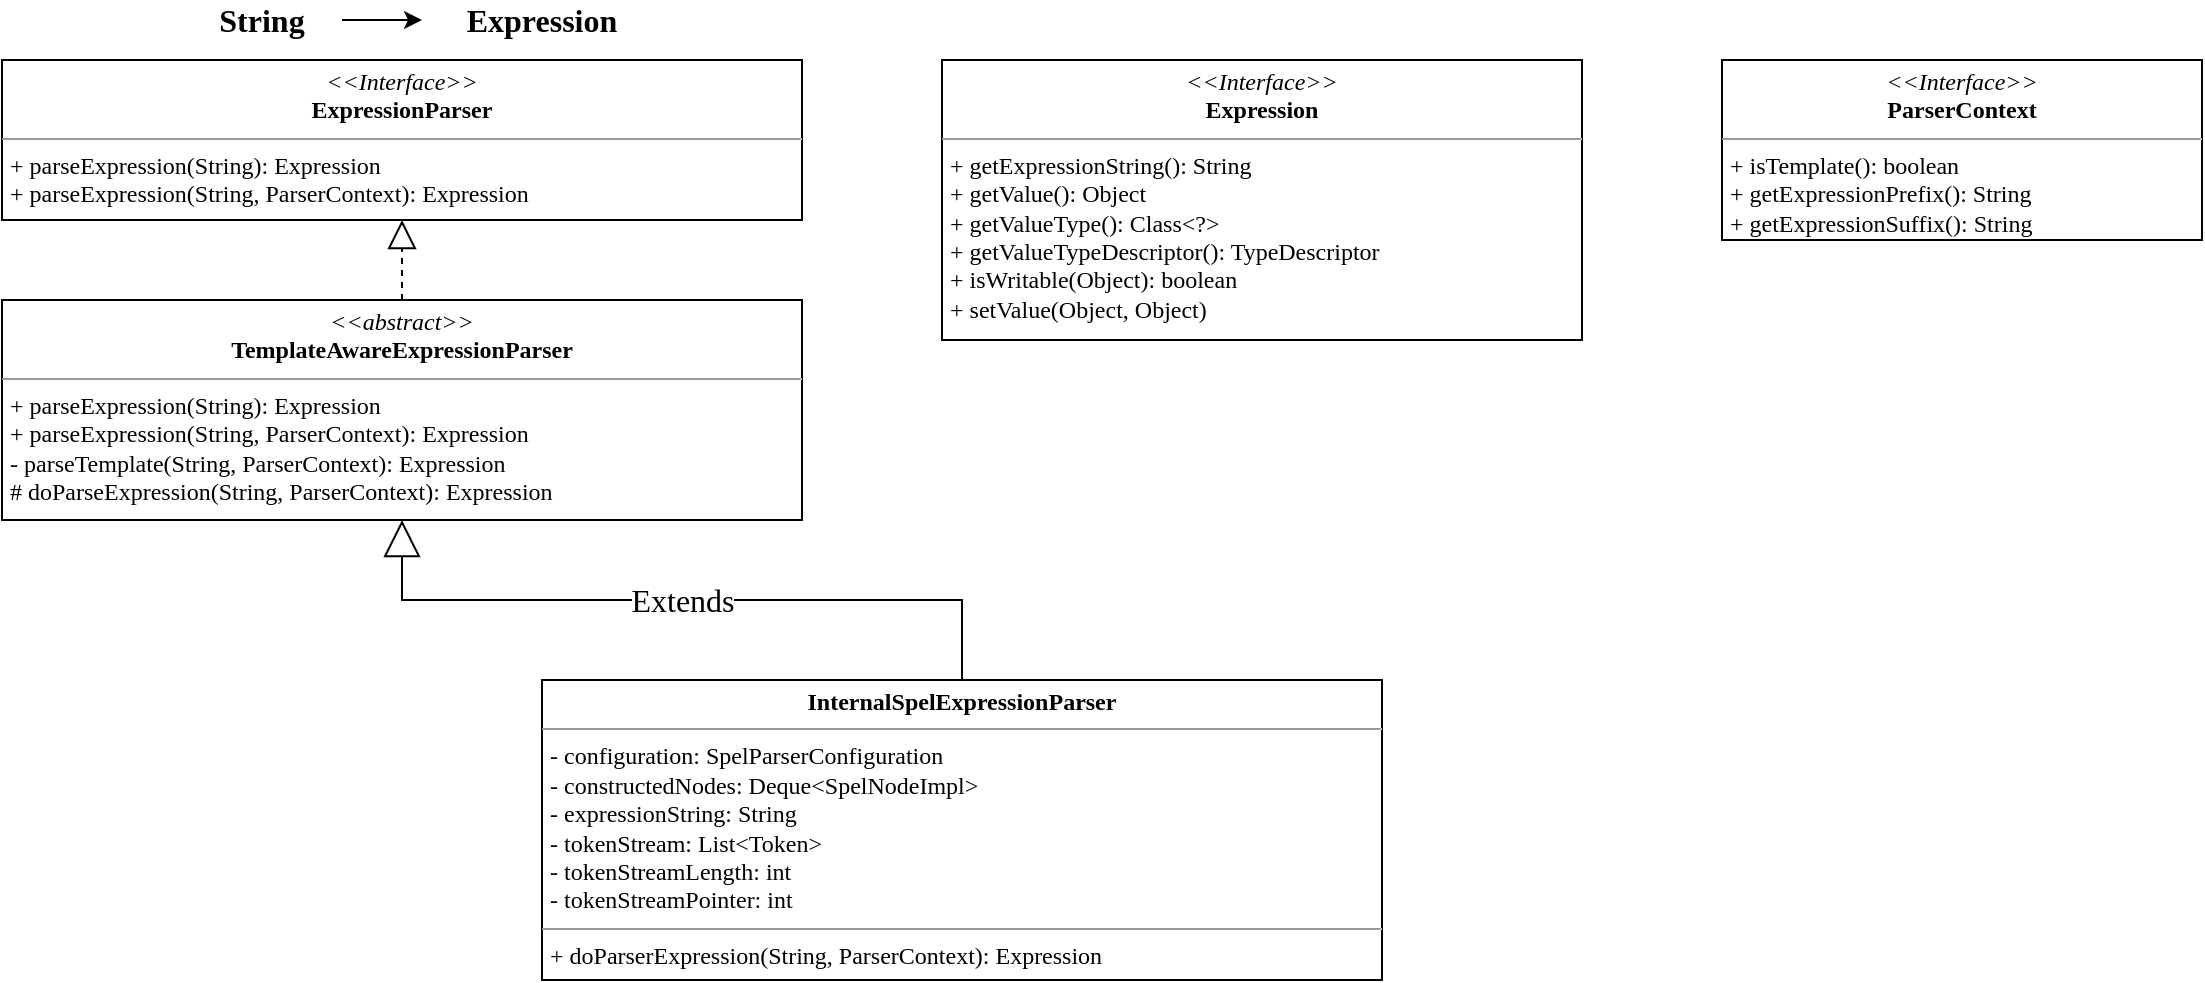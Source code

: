 <mxfile version="16.4.3" type="github">
  <diagram id="C5RBs43oDa-KdzZeNtuy" name="Page-1">
    <mxGraphModel dx="1422" dy="752" grid="1" gridSize="10" guides="1" tooltips="1" connect="1" arrows="1" fold="1" page="1" pageScale="1" pageWidth="827" pageHeight="1169" math="0" shadow="0">
      <root>
        <mxCell id="WIyWlLk6GJQsqaUBKTNV-0" />
        <mxCell id="WIyWlLk6GJQsqaUBKTNV-1" parent="WIyWlLk6GJQsqaUBKTNV-0" />
        <mxCell id="rvsYYLUl151u58Pg1d56-0" value="&lt;p style=&quot;margin: 0px ; margin-top: 4px ; text-align: center&quot;&gt;&lt;i&gt;&amp;lt;&amp;lt;Interface&amp;gt;&amp;gt;&lt;/i&gt;&lt;br&gt;&lt;b&gt;ExpressionParser&lt;/b&gt;&lt;br&gt;&lt;/p&gt;&lt;hr size=&quot;1&quot;&gt;&lt;p style=&quot;margin: 0px ; margin-left: 4px&quot;&gt;+ parseExpression(String): Expression&lt;/p&gt;&lt;p style=&quot;margin: 0px ; margin-left: 4px&quot;&gt;+ parseExpression(String, ParserContext): Expression&lt;/p&gt;" style="verticalAlign=top;align=left;overflow=fill;fontSize=12;fontFamily=Lucida Console;html=1;" vertex="1" parent="WIyWlLk6GJQsqaUBKTNV-1">
          <mxGeometry x="70" y="60" width="400" height="80" as="geometry" />
        </mxCell>
        <mxCell id="rvsYYLUl151u58Pg1d56-2" value="&lt;p style=&quot;margin: 0px ; margin-top: 4px ; text-align: center&quot;&gt;&lt;i&gt;&amp;lt;&amp;lt;Interface&amp;gt;&amp;gt;&lt;/i&gt;&lt;br&gt;&lt;b&gt;Expression&lt;/b&gt;&lt;br&gt;&lt;/p&gt;&lt;hr size=&quot;1&quot;&gt;&lt;p style=&quot;margin: 0px ; margin-left: 4px&quot;&gt;+ getExpressionString(): String&lt;/p&gt;&lt;p style=&quot;margin: 0px ; margin-left: 4px&quot;&gt;+ getValue(): Object&lt;/p&gt;&lt;p style=&quot;margin: 0px ; margin-left: 4px&quot;&gt;+ getValueType(): Class&amp;lt;?&amp;gt;&lt;/p&gt;&lt;p style=&quot;margin: 0px ; margin-left: 4px&quot;&gt;+ getValueTypeDescriptor(): TypeDescriptor&lt;/p&gt;&lt;p style=&quot;margin: 0px ; margin-left: 4px&quot;&gt;+ isWritable(Object): boolean&lt;/p&gt;&lt;p style=&quot;margin: 0px ; margin-left: 4px&quot;&gt;+ setValue(Object, Object)&lt;/p&gt;" style="verticalAlign=top;align=left;overflow=fill;fontSize=12;fontFamily=Lucida Console;html=1;" vertex="1" parent="WIyWlLk6GJQsqaUBKTNV-1">
          <mxGeometry x="540" y="60" width="320" height="140" as="geometry" />
        </mxCell>
        <mxCell id="rvsYYLUl151u58Pg1d56-5" value="" style="edgeStyle=orthogonalEdgeStyle;rounded=0;orthogonalLoop=1;jettySize=auto;html=1;fontFamily=Lucida Console;fontSize=16;fontStyle=1" edge="1" parent="WIyWlLk6GJQsqaUBKTNV-1" source="rvsYYLUl151u58Pg1d56-3" target="rvsYYLUl151u58Pg1d56-4">
          <mxGeometry relative="1" as="geometry" />
        </mxCell>
        <mxCell id="rvsYYLUl151u58Pg1d56-3" value="String" style="text;html=1;strokeColor=none;fillColor=none;align=center;verticalAlign=middle;whiteSpace=wrap;rounded=0;fontFamily=Lucida Console;fontSize=16;fontStyle=1" vertex="1" parent="WIyWlLk6GJQsqaUBKTNV-1">
          <mxGeometry x="160" y="30" width="80" height="20" as="geometry" />
        </mxCell>
        <mxCell id="rvsYYLUl151u58Pg1d56-4" value="Expression" style="text;html=1;strokeColor=none;fillColor=none;align=center;verticalAlign=middle;whiteSpace=wrap;rounded=0;fontFamily=Lucida Console;fontSize=16;fontStyle=1" vertex="1" parent="WIyWlLk6GJQsqaUBKTNV-1">
          <mxGeometry x="280" y="30" width="120" height="20" as="geometry" />
        </mxCell>
        <mxCell id="rvsYYLUl151u58Pg1d56-6" value="&lt;p style=&quot;margin: 0px ; margin-top: 4px ; text-align: center&quot;&gt;&lt;i&gt;&amp;lt;&amp;lt;Interface&amp;gt;&amp;gt;&lt;/i&gt;&lt;br&gt;&lt;b&gt;ParserContext&lt;/b&gt;&lt;br&gt;&lt;/p&gt;&lt;hr size=&quot;1&quot;&gt;&lt;p style=&quot;margin: 0px ; margin-left: 4px&quot;&gt;+ isTemplate(): boolean&lt;/p&gt;&lt;p style=&quot;margin: 0px ; margin-left: 4px&quot;&gt;+ getExpressionPrefix(): String&lt;/p&gt;&lt;p style=&quot;margin: 0px ; margin-left: 4px&quot;&gt;+ getExpressionSuffix(): String&lt;br&gt;&lt;/p&gt;" style="verticalAlign=top;align=left;overflow=fill;fontSize=12;fontFamily=Lucida Console;html=1;" vertex="1" parent="WIyWlLk6GJQsqaUBKTNV-1">
          <mxGeometry x="930" y="60" width="240" height="90" as="geometry" />
        </mxCell>
        <mxCell id="rvsYYLUl151u58Pg1d56-7" value="&lt;p style=&quot;margin: 0px ; margin-top: 4px ; text-align: center&quot;&gt;&lt;i&gt;&amp;lt;&amp;lt;abstract&amp;gt;&amp;gt;&lt;/i&gt;&lt;br&gt;&lt;b&gt;TemplateAwareExpressionParser&lt;/b&gt;&lt;/p&gt;&lt;hr size=&quot;1&quot;&gt;&lt;p style=&quot;margin: 0px ; margin-left: 4px&quot;&gt;+ parseExpression(String): Expression&lt;/p&gt;&lt;p style=&quot;margin: 0px ; margin-left: 4px&quot;&gt;+ parseExpression(String, ParserContext): Expression&lt;/p&gt;&lt;p style=&quot;margin: 0px ; margin-left: 4px&quot;&gt;- parseTemplate(String, ParserContext): Expression&lt;/p&gt;&lt;p style=&quot;margin: 0px ; margin-left: 4px&quot;&gt;# doParseExpression(String, ParserContext): Expression&lt;br&gt;&lt;/p&gt;" style="verticalAlign=top;align=left;overflow=fill;fontSize=12;fontFamily=Lucida Console;html=1;" vertex="1" parent="WIyWlLk6GJQsqaUBKTNV-1">
          <mxGeometry x="70" y="180" width="400" height="110" as="geometry" />
        </mxCell>
        <mxCell id="rvsYYLUl151u58Pg1d56-8" value="" style="endArrow=block;dashed=1;endFill=0;endSize=12;html=1;rounded=0;fontFamily=Lucida Console;fontSize=16;entryX=0.5;entryY=1;entryDx=0;entryDy=0;" edge="1" parent="WIyWlLk6GJQsqaUBKTNV-1" source="rvsYYLUl151u58Pg1d56-7" target="rvsYYLUl151u58Pg1d56-0">
          <mxGeometry width="160" relative="1" as="geometry">
            <mxPoint x="220" y="480" as="sourcePoint" />
            <mxPoint x="380" y="480" as="targetPoint" />
          </mxGeometry>
        </mxCell>
        <mxCell id="rvsYYLUl151u58Pg1d56-13" value="&lt;p style=&quot;margin: 0px ; margin-top: 4px ; text-align: center&quot;&gt;&lt;b&gt;InternalSpelExpressionParser&lt;/b&gt;&lt;/p&gt;&lt;hr size=&quot;1&quot;&gt;&lt;p style=&quot;margin: 0px ; margin-left: 4px&quot;&gt;- configuration: SpelParserConfiguration&lt;/p&gt;&lt;p style=&quot;margin: 0px ; margin-left: 4px&quot;&gt;- constructedNodes: Deque&amp;lt;SpelNodeImpl&amp;gt;&lt;/p&gt;&lt;p style=&quot;margin: 0px ; margin-left: 4px&quot;&gt;- expressionString: String&lt;/p&gt;&lt;p style=&quot;margin: 0px ; margin-left: 4px&quot;&gt;- tokenStream: List&amp;lt;Token&amp;gt;&lt;/p&gt;&lt;p style=&quot;margin: 0px ; margin-left: 4px&quot;&gt;- tokenStreamLength: int&lt;/p&gt;&lt;p style=&quot;margin: 0px ; margin-left: 4px&quot;&gt;- tokenStreamPointer: int&lt;br&gt;&lt;/p&gt;&lt;hr size=&quot;1&quot;&gt;&lt;p style=&quot;margin: 0px ; margin-left: 4px&quot;&gt;+ doParserExpression(String, ParserContext): Expression&lt;br&gt;&lt;/p&gt;" style="verticalAlign=top;align=left;overflow=fill;fontSize=12;fontFamily=Lucida Console;html=1;" vertex="1" parent="WIyWlLk6GJQsqaUBKTNV-1">
          <mxGeometry x="340" y="370" width="420" height="150" as="geometry" />
        </mxCell>
        <mxCell id="rvsYYLUl151u58Pg1d56-14" value="Extends" style="endArrow=block;endSize=16;endFill=0;html=1;rounded=0;fontFamily=Lucida Console;fontSize=16;entryX=0.5;entryY=1;entryDx=0;entryDy=0;exitX=0.5;exitY=0;exitDx=0;exitDy=0;edgeStyle=orthogonalEdgeStyle;" edge="1" parent="WIyWlLk6GJQsqaUBKTNV-1" source="rvsYYLUl151u58Pg1d56-13" target="rvsYYLUl151u58Pg1d56-7">
          <mxGeometry width="160" relative="1" as="geometry">
            <mxPoint x="280" y="590" as="sourcePoint" />
            <mxPoint x="440" y="590" as="targetPoint" />
          </mxGeometry>
        </mxCell>
      </root>
    </mxGraphModel>
  </diagram>
</mxfile>
